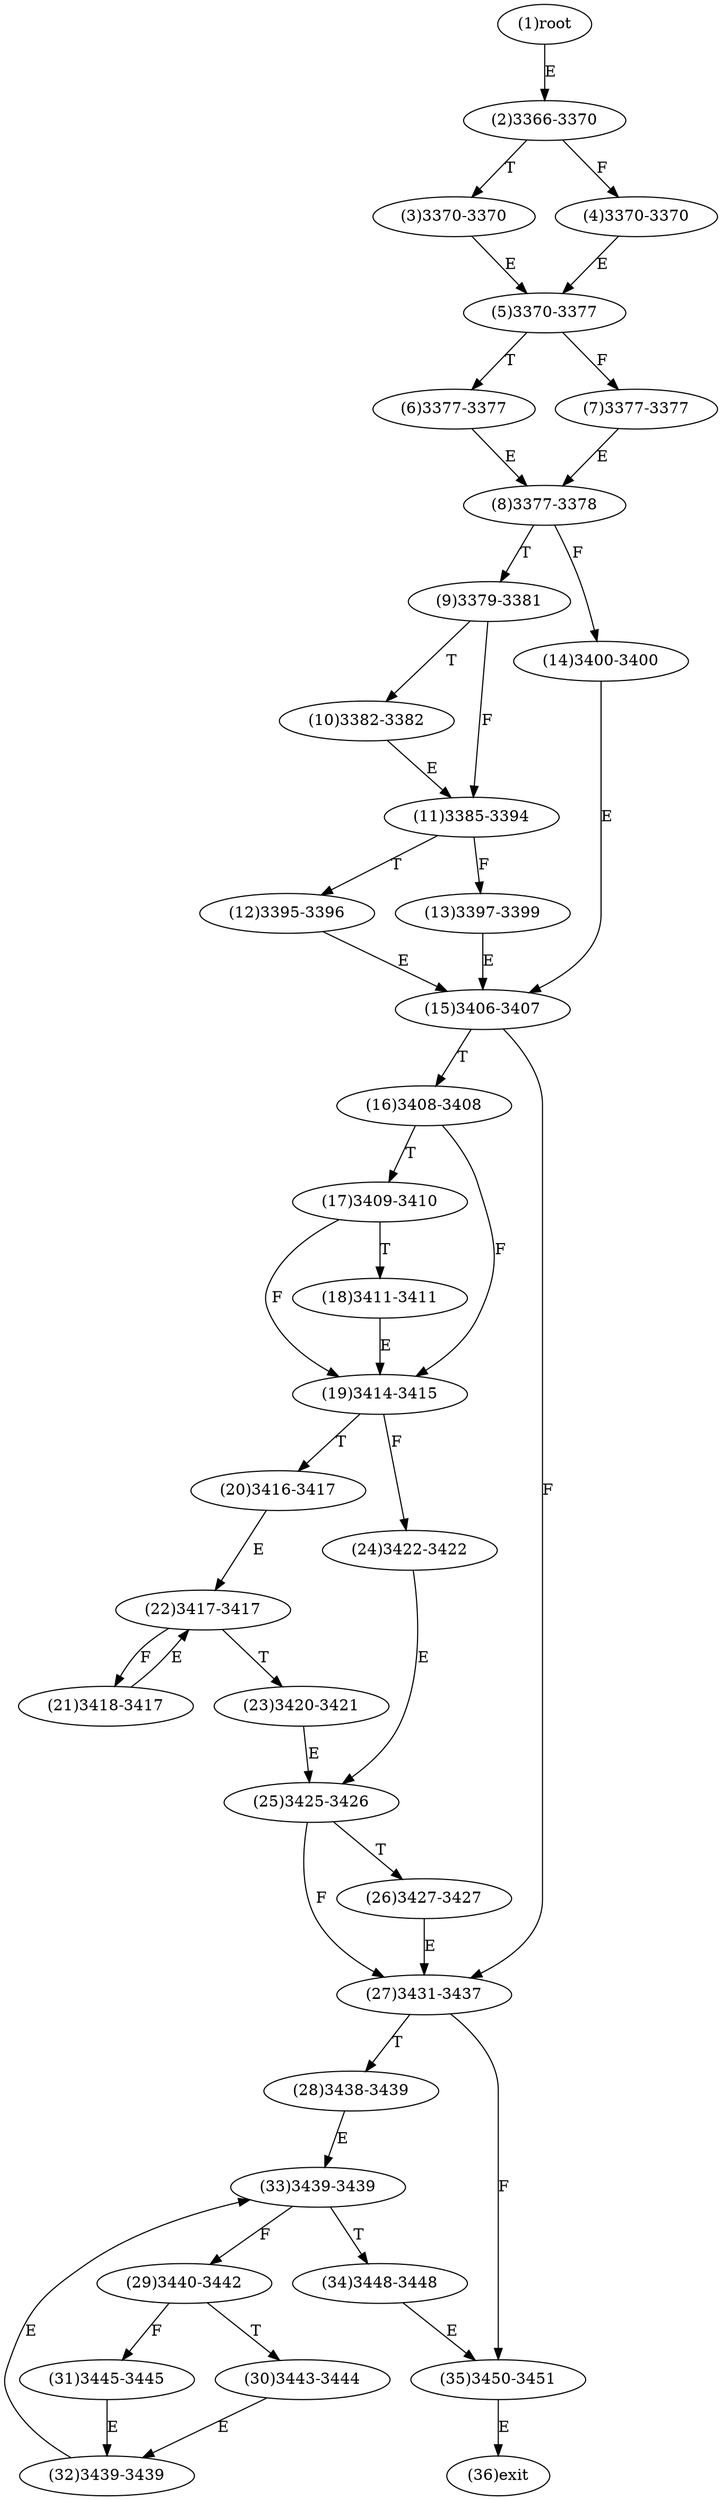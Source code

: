 digraph "" { 
1[ label="(1)root"];
2[ label="(2)3366-3370"];
3[ label="(3)3370-3370"];
4[ label="(4)3370-3370"];
5[ label="(5)3370-3377"];
6[ label="(6)3377-3377"];
7[ label="(7)3377-3377"];
8[ label="(8)3377-3378"];
9[ label="(9)3379-3381"];
10[ label="(10)3382-3382"];
11[ label="(11)3385-3394"];
12[ label="(12)3395-3396"];
13[ label="(13)3397-3399"];
14[ label="(14)3400-3400"];
15[ label="(15)3406-3407"];
17[ label="(17)3409-3410"];
16[ label="(16)3408-3408"];
19[ label="(19)3414-3415"];
18[ label="(18)3411-3411"];
21[ label="(21)3418-3417"];
20[ label="(20)3416-3417"];
23[ label="(23)3420-3421"];
22[ label="(22)3417-3417"];
25[ label="(25)3425-3426"];
24[ label="(24)3422-3422"];
27[ label="(27)3431-3437"];
26[ label="(26)3427-3427"];
29[ label="(29)3440-3442"];
28[ label="(28)3438-3439"];
31[ label="(31)3445-3445"];
30[ label="(30)3443-3444"];
34[ label="(34)3448-3448"];
35[ label="(35)3450-3451"];
32[ label="(32)3439-3439"];
33[ label="(33)3439-3439"];
36[ label="(36)exit"];
1->2[ label="E"];
2->4[ label="F"];
2->3[ label="T"];
3->5[ label="E"];
4->5[ label="E"];
5->7[ label="F"];
5->6[ label="T"];
6->8[ label="E"];
7->8[ label="E"];
8->14[ label="F"];
8->9[ label="T"];
9->11[ label="F"];
9->10[ label="T"];
10->11[ label="E"];
11->13[ label="F"];
11->12[ label="T"];
12->15[ label="E"];
13->15[ label="E"];
14->15[ label="E"];
15->27[ label="F"];
15->16[ label="T"];
16->19[ label="F"];
16->17[ label="T"];
17->19[ label="F"];
17->18[ label="T"];
18->19[ label="E"];
19->24[ label="F"];
19->20[ label="T"];
20->22[ label="E"];
21->22[ label="E"];
22->21[ label="F"];
22->23[ label="T"];
23->25[ label="E"];
24->25[ label="E"];
25->27[ label="F"];
25->26[ label="T"];
26->27[ label="E"];
27->35[ label="F"];
27->28[ label="T"];
28->33[ label="E"];
29->31[ label="F"];
29->30[ label="T"];
30->32[ label="E"];
31->32[ label="E"];
32->33[ label="E"];
33->29[ label="F"];
33->34[ label="T"];
34->35[ label="E"];
35->36[ label="E"];
}